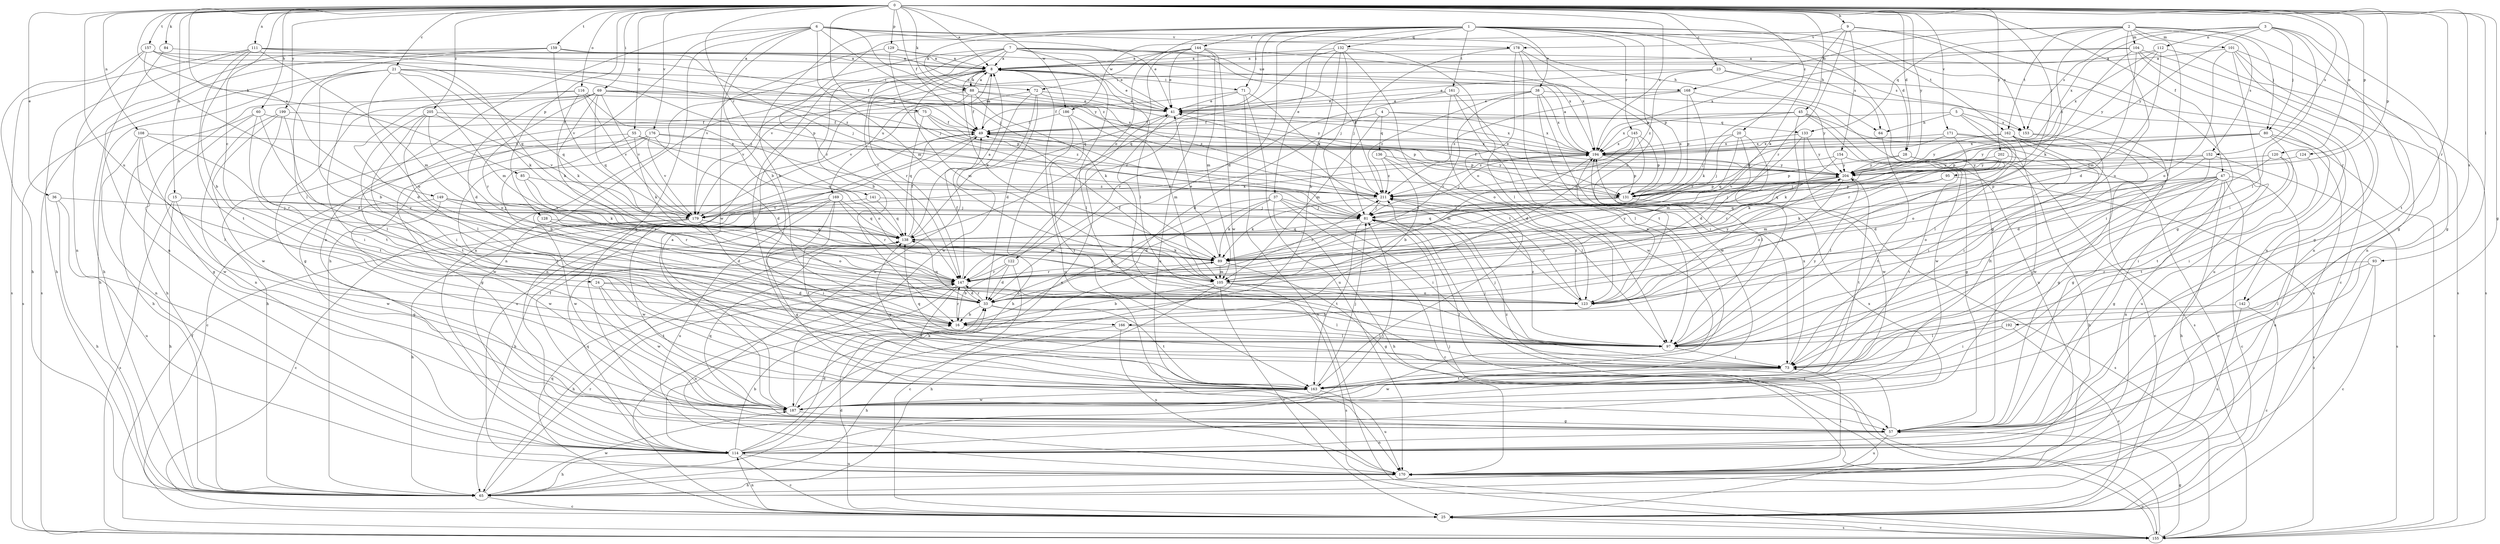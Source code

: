 strict digraph  {
0;
1;
2;
3;
4;
5;
6;
7;
8;
9;
15;
16;
20;
21;
23;
24;
25;
28;
33;
36;
37;
38;
41;
45;
47;
49;
55;
57;
60;
64;
65;
69;
71;
72;
73;
75;
80;
81;
84;
85;
88;
89;
93;
95;
97;
101;
104;
105;
108;
111;
112;
114;
116;
120;
122;
123;
124;
128;
129;
131;
132;
133;
136;
138;
141;
142;
144;
145;
147;
149;
152;
153;
154;
155;
157;
159;
161;
162;
163;
166;
168;
169;
170;
171;
176;
178;
179;
186;
187;
192;
194;
199;
202;
204;
205;
211;
0 -> 8  [label=a];
0 -> 9  [label=b];
0 -> 15  [label=b];
0 -> 20  [label=c];
0 -> 21  [label=c];
0 -> 23  [label=c];
0 -> 24  [label=c];
0 -> 28  [label=d];
0 -> 36  [label=e];
0 -> 45  [label=f];
0 -> 47  [label=f];
0 -> 49  [label=f];
0 -> 55  [label=g];
0 -> 57  [label=g];
0 -> 60  [label=h];
0 -> 69  [label=i];
0 -> 75  [label=j];
0 -> 84  [label=k];
0 -> 85  [label=k];
0 -> 88  [label=k];
0 -> 93  [label=l];
0 -> 95  [label=l];
0 -> 108  [label=n];
0 -> 111  [label=n];
0 -> 116  [label=o];
0 -> 120  [label=o];
0 -> 124  [label=p];
0 -> 128  [label=p];
0 -> 129  [label=p];
0 -> 131  [label=p];
0 -> 141  [label=r];
0 -> 142  [label=r];
0 -> 149  [label=s];
0 -> 152  [label=s];
0 -> 157  [label=t];
0 -> 159  [label=t];
0 -> 166  [label=u];
0 -> 171  [label=v];
0 -> 176  [label=v];
0 -> 186  [label=w];
0 -> 192  [label=x];
0 -> 194  [label=x];
0 -> 199  [label=y];
0 -> 202  [label=y];
0 -> 204  [label=y];
0 -> 205  [label=z];
1 -> 16  [label=b];
1 -> 28  [label=d];
1 -> 33  [label=d];
1 -> 37  [label=e];
1 -> 38  [label=e];
1 -> 41  [label=e];
1 -> 57  [label=g];
1 -> 64  [label=h];
1 -> 71  [label=i];
1 -> 88  [label=k];
1 -> 122  [label=o];
1 -> 123  [label=o];
1 -> 132  [label=q];
1 -> 142  [label=r];
1 -> 144  [label=r];
1 -> 145  [label=r];
1 -> 147  [label=r];
1 -> 161  [label=t];
1 -> 162  [label=t];
2 -> 57  [label=g];
2 -> 80  [label=j];
2 -> 97  [label=l];
2 -> 101  [label=m];
2 -> 104  [label=m];
2 -> 133  [label=q];
2 -> 152  [label=s];
2 -> 162  [label=t];
2 -> 166  [label=u];
2 -> 168  [label=u];
2 -> 186  [label=w];
2 -> 211  [label=z];
3 -> 57  [label=g];
3 -> 80  [label=j];
3 -> 97  [label=l];
3 -> 112  [label=n];
3 -> 153  [label=s];
3 -> 163  [label=t];
3 -> 194  [label=x];
3 -> 204  [label=y];
4 -> 33  [label=d];
4 -> 105  [label=m];
4 -> 133  [label=q];
4 -> 136  [label=q];
4 -> 194  [label=x];
5 -> 49  [label=f];
5 -> 64  [label=h];
5 -> 97  [label=l];
5 -> 147  [label=r];
5 -> 153  [label=s];
6 -> 16  [label=b];
6 -> 41  [label=e];
6 -> 57  [label=g];
6 -> 64  [label=h];
6 -> 65  [label=h];
6 -> 81  [label=j];
6 -> 105  [label=m];
6 -> 114  [label=n];
6 -> 178  [label=v];
6 -> 187  [label=w];
6 -> 211  [label=z];
7 -> 8  [label=a];
7 -> 16  [label=b];
7 -> 41  [label=e];
7 -> 97  [label=l];
7 -> 114  [label=n];
7 -> 147  [label=r];
7 -> 153  [label=s];
7 -> 163  [label=t];
7 -> 168  [label=u];
7 -> 211  [label=z];
8 -> 41  [label=e];
8 -> 71  [label=i];
8 -> 88  [label=k];
8 -> 89  [label=k];
8 -> 97  [label=l];
8 -> 105  [label=m];
8 -> 114  [label=n];
8 -> 147  [label=r];
8 -> 169  [label=u];
8 -> 170  [label=u];
9 -> 57  [label=g];
9 -> 89  [label=k];
9 -> 147  [label=r];
9 -> 153  [label=s];
9 -> 154  [label=s];
9 -> 178  [label=v];
15 -> 65  [label=h];
15 -> 81  [label=j];
15 -> 155  [label=s];
15 -> 179  [label=v];
15 -> 187  [label=w];
16 -> 97  [label=l];
16 -> 147  [label=r];
20 -> 33  [label=d];
20 -> 81  [label=j];
20 -> 97  [label=l];
20 -> 138  [label=q];
20 -> 194  [label=x];
21 -> 16  [label=b];
21 -> 65  [label=h];
21 -> 72  [label=i];
21 -> 89  [label=k];
21 -> 105  [label=m];
21 -> 123  [label=o];
21 -> 131  [label=p];
21 -> 138  [label=q];
21 -> 155  [label=s];
23 -> 41  [label=e];
23 -> 72  [label=i];
23 -> 73  [label=i];
23 -> 170  [label=u];
23 -> 211  [label=z];
24 -> 33  [label=d];
24 -> 123  [label=o];
24 -> 163  [label=t];
24 -> 187  [label=w];
25 -> 33  [label=d];
25 -> 114  [label=n];
25 -> 138  [label=q];
25 -> 147  [label=r];
25 -> 155  [label=s];
28 -> 25  [label=c];
28 -> 65  [label=h];
28 -> 97  [label=l];
28 -> 131  [label=p];
28 -> 204  [label=y];
33 -> 16  [label=b];
33 -> 97  [label=l];
33 -> 138  [label=q];
33 -> 147  [label=r];
33 -> 163  [label=t];
36 -> 65  [label=h];
36 -> 81  [label=j];
36 -> 170  [label=u];
37 -> 16  [label=b];
37 -> 25  [label=c];
37 -> 33  [label=d];
37 -> 65  [label=h];
37 -> 73  [label=i];
37 -> 81  [label=j];
37 -> 89  [label=k];
38 -> 41  [label=e];
38 -> 73  [label=i];
38 -> 147  [label=r];
38 -> 187  [label=w];
38 -> 194  [label=x];
38 -> 204  [label=y];
38 -> 211  [label=z];
41 -> 49  [label=f];
41 -> 73  [label=i];
41 -> 194  [label=x];
45 -> 49  [label=f];
45 -> 57  [label=g];
45 -> 81  [label=j];
45 -> 123  [label=o];
45 -> 155  [label=s];
45 -> 187  [label=w];
45 -> 194  [label=x];
47 -> 25  [label=c];
47 -> 57  [label=g];
47 -> 65  [label=h];
47 -> 73  [label=i];
47 -> 89  [label=k];
47 -> 97  [label=l];
47 -> 114  [label=n];
47 -> 123  [label=o];
47 -> 131  [label=p];
47 -> 170  [label=u];
47 -> 211  [label=z];
49 -> 8  [label=a];
49 -> 131  [label=p];
49 -> 170  [label=u];
49 -> 194  [label=x];
55 -> 89  [label=k];
55 -> 138  [label=q];
55 -> 163  [label=t];
55 -> 187  [label=w];
55 -> 194  [label=x];
57 -> 114  [label=n];
57 -> 138  [label=q];
57 -> 170  [label=u];
57 -> 211  [label=z];
60 -> 33  [label=d];
60 -> 49  [label=f];
60 -> 57  [label=g];
60 -> 65  [label=h];
60 -> 163  [label=t];
64 -> 163  [label=t];
65 -> 25  [label=c];
65 -> 147  [label=r];
65 -> 187  [label=w];
69 -> 33  [label=d];
69 -> 41  [label=e];
69 -> 57  [label=g];
69 -> 65  [label=h];
69 -> 89  [label=k];
69 -> 131  [label=p];
69 -> 138  [label=q];
69 -> 147  [label=r];
69 -> 179  [label=v];
69 -> 194  [label=x];
71 -> 41  [label=e];
71 -> 49  [label=f];
71 -> 155  [label=s];
71 -> 170  [label=u];
71 -> 211  [label=z];
72 -> 33  [label=d];
72 -> 41  [label=e];
72 -> 114  [label=n];
72 -> 179  [label=v];
72 -> 187  [label=w];
72 -> 204  [label=y];
73 -> 81  [label=j];
73 -> 138  [label=q];
73 -> 163  [label=t];
73 -> 187  [label=w];
73 -> 194  [label=x];
75 -> 49  [label=f];
75 -> 65  [label=h];
75 -> 131  [label=p];
75 -> 138  [label=q];
75 -> 211  [label=z];
80 -> 114  [label=n];
80 -> 131  [label=p];
80 -> 155  [label=s];
80 -> 163  [label=t];
80 -> 194  [label=x];
80 -> 204  [label=y];
81 -> 138  [label=q];
81 -> 155  [label=s];
81 -> 163  [label=t];
84 -> 8  [label=a];
84 -> 114  [label=n];
85 -> 89  [label=k];
85 -> 147  [label=r];
85 -> 211  [label=z];
88 -> 8  [label=a];
88 -> 41  [label=e];
88 -> 49  [label=f];
88 -> 89  [label=k];
88 -> 114  [label=n];
88 -> 179  [label=v];
88 -> 211  [label=z];
89 -> 41  [label=e];
89 -> 57  [label=g];
89 -> 105  [label=m];
89 -> 147  [label=r];
89 -> 204  [label=y];
93 -> 25  [label=c];
93 -> 97  [label=l];
93 -> 147  [label=r];
93 -> 170  [label=u];
95 -> 105  [label=m];
95 -> 131  [label=p];
95 -> 138  [label=q];
95 -> 155  [label=s];
97 -> 73  [label=i];
97 -> 81  [label=j];
97 -> 204  [label=y];
97 -> 211  [label=z];
101 -> 8  [label=a];
101 -> 57  [label=g];
101 -> 73  [label=i];
101 -> 114  [label=n];
101 -> 123  [label=o];
101 -> 155  [label=s];
104 -> 8  [label=a];
104 -> 25  [label=c];
104 -> 33  [label=d];
104 -> 89  [label=k];
104 -> 114  [label=n];
104 -> 155  [label=s];
104 -> 194  [label=x];
105 -> 16  [label=b];
105 -> 25  [label=c];
105 -> 49  [label=f];
105 -> 65  [label=h];
105 -> 97  [label=l];
105 -> 123  [label=o];
105 -> 155  [label=s];
105 -> 204  [label=y];
108 -> 97  [label=l];
108 -> 114  [label=n];
108 -> 147  [label=r];
108 -> 187  [label=w];
108 -> 194  [label=x];
111 -> 8  [label=a];
111 -> 16  [label=b];
111 -> 49  [label=f];
111 -> 65  [label=h];
111 -> 105  [label=m];
111 -> 155  [label=s];
111 -> 163  [label=t];
111 -> 211  [label=z];
112 -> 8  [label=a];
112 -> 105  [label=m];
112 -> 114  [label=n];
112 -> 194  [label=x];
112 -> 204  [label=y];
114 -> 16  [label=b];
114 -> 25  [label=c];
114 -> 33  [label=d];
114 -> 41  [label=e];
114 -> 49  [label=f];
114 -> 65  [label=h];
114 -> 81  [label=j];
114 -> 138  [label=q];
114 -> 170  [label=u];
114 -> 194  [label=x];
116 -> 33  [label=d];
116 -> 41  [label=e];
116 -> 89  [label=k];
116 -> 163  [label=t];
116 -> 179  [label=v];
116 -> 211  [label=z];
120 -> 33  [label=d];
120 -> 73  [label=i];
120 -> 163  [label=t];
120 -> 204  [label=y];
122 -> 16  [label=b];
122 -> 25  [label=c];
122 -> 33  [label=d];
122 -> 147  [label=r];
123 -> 41  [label=e];
123 -> 194  [label=x];
123 -> 211  [label=z];
124 -> 73  [label=i];
124 -> 204  [label=y];
128 -> 33  [label=d];
128 -> 123  [label=o];
128 -> 138  [label=q];
129 -> 8  [label=a];
129 -> 81  [label=j];
129 -> 179  [label=v];
129 -> 194  [label=x];
131 -> 81  [label=j];
131 -> 138  [label=q];
131 -> 155  [label=s];
132 -> 8  [label=a];
132 -> 16  [label=b];
132 -> 81  [label=j];
132 -> 97  [label=l];
132 -> 138  [label=q];
132 -> 147  [label=r];
132 -> 163  [label=t];
133 -> 105  [label=m];
133 -> 187  [label=w];
133 -> 194  [label=x];
133 -> 204  [label=y];
136 -> 16  [label=b];
136 -> 97  [label=l];
136 -> 204  [label=y];
136 -> 211  [label=z];
138 -> 8  [label=a];
138 -> 49  [label=f];
138 -> 89  [label=k];
141 -> 81  [label=j];
141 -> 138  [label=q];
141 -> 187  [label=w];
142 -> 16  [label=b];
142 -> 25  [label=c];
142 -> 170  [label=u];
144 -> 8  [label=a];
144 -> 41  [label=e];
144 -> 105  [label=m];
144 -> 131  [label=p];
144 -> 138  [label=q];
144 -> 170  [label=u];
144 -> 179  [label=v];
144 -> 187  [label=w];
145 -> 33  [label=d];
145 -> 97  [label=l];
145 -> 131  [label=p];
145 -> 194  [label=x];
145 -> 211  [label=z];
147 -> 33  [label=d];
147 -> 49  [label=f];
147 -> 65  [label=h];
147 -> 163  [label=t];
147 -> 170  [label=u];
147 -> 211  [label=z];
149 -> 57  [label=g];
149 -> 81  [label=j];
149 -> 147  [label=r];
149 -> 179  [label=v];
149 -> 187  [label=w];
152 -> 33  [label=d];
152 -> 81  [label=j];
152 -> 97  [label=l];
152 -> 155  [label=s];
152 -> 204  [label=y];
153 -> 57  [label=g];
153 -> 73  [label=i];
154 -> 147  [label=r];
154 -> 163  [label=t];
154 -> 179  [label=v];
154 -> 204  [label=y];
155 -> 25  [label=c];
155 -> 49  [label=f];
155 -> 57  [label=g];
155 -> 81  [label=j];
155 -> 170  [label=u];
157 -> 8  [label=a];
157 -> 65  [label=h];
157 -> 114  [label=n];
157 -> 138  [label=q];
157 -> 147  [label=r];
157 -> 204  [label=y];
159 -> 8  [label=a];
159 -> 41  [label=e];
159 -> 65  [label=h];
159 -> 81  [label=j];
159 -> 97  [label=l];
159 -> 155  [label=s];
159 -> 179  [label=v];
161 -> 41  [label=e];
161 -> 97  [label=l];
161 -> 123  [label=o];
161 -> 147  [label=r];
161 -> 187  [label=w];
162 -> 57  [label=g];
162 -> 73  [label=i];
162 -> 123  [label=o];
162 -> 163  [label=t];
162 -> 194  [label=x];
162 -> 204  [label=y];
163 -> 81  [label=j];
163 -> 138  [label=q];
163 -> 170  [label=u];
163 -> 187  [label=w];
166 -> 65  [label=h];
166 -> 97  [label=l];
166 -> 170  [label=u];
168 -> 41  [label=e];
168 -> 89  [label=k];
168 -> 131  [label=p];
168 -> 170  [label=u];
168 -> 211  [label=z];
169 -> 57  [label=g];
169 -> 65  [label=h];
169 -> 138  [label=q];
169 -> 147  [label=r];
169 -> 163  [label=t];
169 -> 170  [label=u];
169 -> 179  [label=v];
170 -> 65  [label=h];
170 -> 73  [label=i];
170 -> 81  [label=j];
171 -> 89  [label=k];
171 -> 131  [label=p];
171 -> 170  [label=u];
171 -> 187  [label=w];
171 -> 194  [label=x];
176 -> 16  [label=b];
176 -> 25  [label=c];
176 -> 33  [label=d];
176 -> 57  [label=g];
176 -> 123  [label=o];
176 -> 179  [label=v];
176 -> 194  [label=x];
178 -> 8  [label=a];
178 -> 81  [label=j];
178 -> 123  [label=o];
178 -> 131  [label=p];
178 -> 163  [label=t];
178 -> 194  [label=x];
179 -> 25  [label=c];
179 -> 65  [label=h];
179 -> 73  [label=i];
179 -> 105  [label=m];
179 -> 187  [label=w];
179 -> 194  [label=x];
186 -> 49  [label=f];
186 -> 65  [label=h];
186 -> 105  [label=m];
186 -> 163  [label=t];
187 -> 8  [label=a];
187 -> 57  [label=g];
187 -> 89  [label=k];
192 -> 25  [label=c];
192 -> 73  [label=i];
192 -> 97  [label=l];
194 -> 8  [label=a];
194 -> 81  [label=j];
194 -> 105  [label=m];
194 -> 131  [label=p];
194 -> 179  [label=v];
194 -> 204  [label=y];
199 -> 49  [label=f];
199 -> 73  [label=i];
199 -> 97  [label=l];
199 -> 114  [label=n];
199 -> 187  [label=w];
202 -> 25  [label=c];
202 -> 89  [label=k];
202 -> 138  [label=q];
202 -> 204  [label=y];
204 -> 41  [label=e];
204 -> 49  [label=f];
204 -> 81  [label=j];
204 -> 123  [label=o];
204 -> 131  [label=p];
204 -> 163  [label=t];
204 -> 211  [label=z];
205 -> 49  [label=f];
205 -> 73  [label=i];
205 -> 97  [label=l];
205 -> 123  [label=o];
205 -> 163  [label=t];
205 -> 179  [label=v];
211 -> 81  [label=j];
211 -> 89  [label=k];
211 -> 123  [label=o];
}
